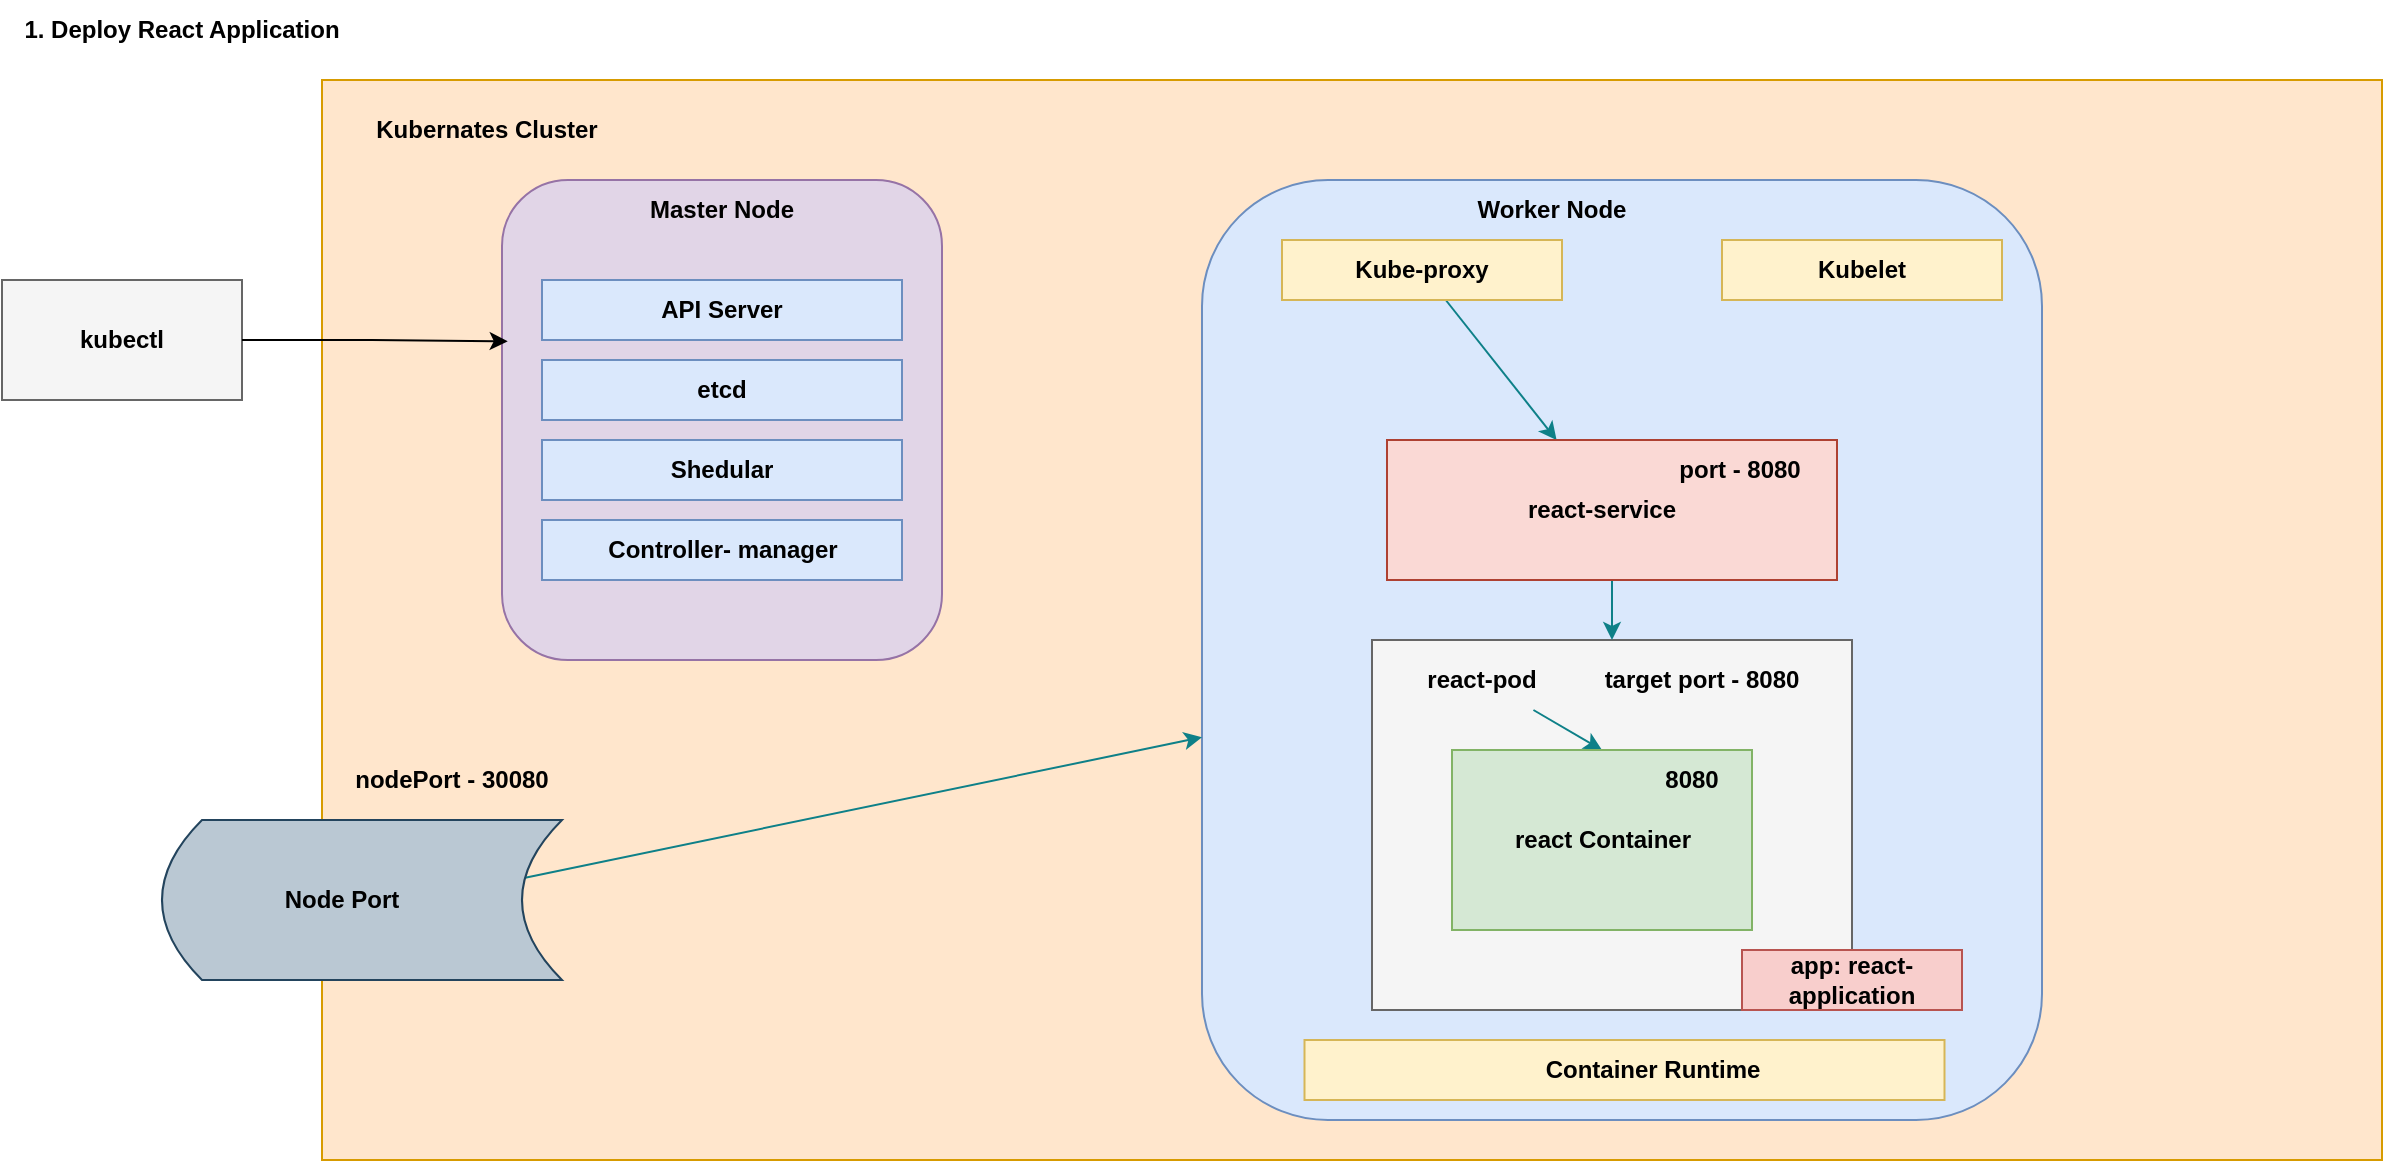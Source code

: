 <mxfile>
    <diagram id="rmNsdD6SMThuGXiYfxuw" name="Page-1">
        <mxGraphModel dx="432" dy="260" grid="1" gridSize="10" guides="1" tooltips="1" connect="1" arrows="1" fold="1" page="1" pageScale="1" pageWidth="850" pageHeight="1100" math="0" shadow="0">
            <root>
                <mxCell id="0"/>
                <mxCell id="1" parent="0"/>
                <mxCell id="2" value="1. Deploy React Application" style="text;html=1;align=center;verticalAlign=middle;whiteSpace=wrap;rounded=0;fontStyle=1" vertex="1" parent="1">
                    <mxGeometry x="40" y="240" width="180" height="30" as="geometry"/>
                </mxCell>
                <mxCell id="3" value="" style="rounded=0;whiteSpace=wrap;html=1;fillColor=#ffe6cc;strokeColor=#d79b00;" vertex="1" parent="1">
                    <mxGeometry x="200" y="280" width="1030" height="540" as="geometry"/>
                </mxCell>
                <mxCell id="4" value="" style="rounded=1;whiteSpace=wrap;html=1;fillColor=#e1d5e7;strokeColor=#9673a6;" vertex="1" parent="1">
                    <mxGeometry x="290" y="330" width="220" height="240" as="geometry"/>
                </mxCell>
                <mxCell id="5" value="&lt;b&gt;&lt;font color=&quot;#000000&quot;&gt;Kubernates Cluster&lt;/font&gt;&lt;/b&gt;" style="text;html=1;align=center;verticalAlign=middle;whiteSpace=wrap;rounded=0;" vertex="1" parent="1">
                    <mxGeometry x="210" y="290" width="145" height="30" as="geometry"/>
                </mxCell>
                <mxCell id="6" value="&lt;b&gt;&lt;font color=&quot;#000000&quot;&gt;Master Node&lt;/font&gt;&lt;/b&gt;" style="text;html=1;align=center;verticalAlign=middle;whiteSpace=wrap;rounded=0;" vertex="1" parent="1">
                    <mxGeometry x="355" y="330" width="90" height="30" as="geometry"/>
                </mxCell>
                <mxCell id="7" value="" style="group" connectable="0" vertex="1" parent="1">
                    <mxGeometry x="310" y="380" width="180" height="30" as="geometry"/>
                </mxCell>
                <mxCell id="8" value="" style="rounded=0;whiteSpace=wrap;html=1;fillColor=#dae8fc;strokeColor=#6c8ebf;" vertex="1" parent="7">
                    <mxGeometry width="180" height="30" as="geometry"/>
                </mxCell>
                <mxCell id="9" value="&lt;b&gt;&lt;font color=&quot;#000000&quot;&gt;API Server&lt;/font&gt;&lt;/b&gt;" style="text;html=1;align=center;verticalAlign=middle;whiteSpace=wrap;rounded=0;" vertex="1" parent="7">
                    <mxGeometry x="45" width="90" height="30" as="geometry"/>
                </mxCell>
                <mxCell id="10" value="" style="group" connectable="0" vertex="1" parent="1">
                    <mxGeometry x="310" y="420" width="180" height="30" as="geometry"/>
                </mxCell>
                <mxCell id="11" value="" style="rounded=0;whiteSpace=wrap;html=1;fillColor=#dae8fc;strokeColor=#6c8ebf;" vertex="1" parent="10">
                    <mxGeometry width="180" height="30" as="geometry"/>
                </mxCell>
                <mxCell id="12" value="&lt;b&gt;&lt;font color=&quot;#000000&quot;&gt;etcd&lt;/font&gt;&lt;/b&gt;" style="text;html=1;align=center;verticalAlign=middle;whiteSpace=wrap;rounded=0;" vertex="1" parent="10">
                    <mxGeometry x="45" width="90" height="30" as="geometry"/>
                </mxCell>
                <mxCell id="13" value="" style="group" connectable="0" vertex="1" parent="1">
                    <mxGeometry x="310" y="460" width="180" height="30" as="geometry"/>
                </mxCell>
                <mxCell id="14" value="" style="rounded=0;whiteSpace=wrap;html=1;fillColor=#dae8fc;strokeColor=#6c8ebf;" vertex="1" parent="13">
                    <mxGeometry width="180" height="30" as="geometry"/>
                </mxCell>
                <mxCell id="15" value="&lt;b&gt;&lt;font color=&quot;#000000&quot;&gt;Shedular&lt;/font&gt;&lt;/b&gt;" style="text;html=1;align=center;verticalAlign=middle;whiteSpace=wrap;rounded=0;" vertex="1" parent="13">
                    <mxGeometry x="45" width="90" height="30" as="geometry"/>
                </mxCell>
                <mxCell id="16" value="" style="group" connectable="0" vertex="1" parent="1">
                    <mxGeometry x="310" y="500" width="180" height="30" as="geometry"/>
                </mxCell>
                <mxCell id="17" value="" style="rounded=0;whiteSpace=wrap;html=1;fillColor=#dae8fc;strokeColor=#6c8ebf;" vertex="1" parent="16">
                    <mxGeometry width="180" height="30" as="geometry"/>
                </mxCell>
                <mxCell id="18" value="&lt;b&gt;&lt;font color=&quot;#000000&quot;&gt;Controller- manager&lt;/font&gt;&lt;/b&gt;" style="text;html=1;align=center;verticalAlign=middle;whiteSpace=wrap;rounded=0;" vertex="1" parent="16">
                    <mxGeometry x="27.5" width="125" height="30" as="geometry"/>
                </mxCell>
                <mxCell id="19" value="" style="rounded=1;whiteSpace=wrap;html=1;fillColor=#dae8fc;strokeColor=#6c8ebf;" vertex="1" parent="1">
                    <mxGeometry x="640" y="330" width="420" height="470" as="geometry"/>
                </mxCell>
                <mxCell id="20" value="&lt;b&gt;&lt;font color=&quot;#000000&quot;&gt;Worker Node&lt;/font&gt;&lt;/b&gt;" style="text;html=1;align=center;verticalAlign=middle;whiteSpace=wrap;rounded=0;" vertex="1" parent="1">
                    <mxGeometry x="770" y="330" width="90" height="30" as="geometry"/>
                </mxCell>
                <mxCell id="21" value="" style="group" connectable="0" vertex="1" parent="1">
                    <mxGeometry x="900" y="360" width="180" height="30" as="geometry"/>
                </mxCell>
                <mxCell id="22" value="" style="rounded=0;whiteSpace=wrap;html=1;fillColor=#fff2cc;strokeColor=#d6b656;" vertex="1" parent="21">
                    <mxGeometry width="140" height="30" as="geometry"/>
                </mxCell>
                <mxCell id="23" value="&lt;b&gt;&lt;font color=&quot;#000000&quot;&gt;Kubelet&lt;/font&gt;&lt;/b&gt;" style="text;html=1;align=center;verticalAlign=middle;whiteSpace=wrap;rounded=0;" vertex="1" parent="21">
                    <mxGeometry x="25" width="90" height="30" as="geometry"/>
                </mxCell>
                <mxCell id="24" value="" style="group" connectable="0" vertex="1" parent="1">
                    <mxGeometry x="691.25" y="760" width="320" height="30" as="geometry"/>
                </mxCell>
                <mxCell id="25" value="" style="rounded=0;whiteSpace=wrap;html=1;fillColor=#fff2cc;strokeColor=#d6b656;" vertex="1" parent="24">
                    <mxGeometry width="320" height="30" as="geometry"/>
                </mxCell>
                <mxCell id="26" value="&lt;b&gt;&lt;font color=&quot;#000000&quot;&gt;Container Runtime&lt;/font&gt;&lt;/b&gt;" style="text;html=1;align=center;verticalAlign=middle;whiteSpace=wrap;rounded=0;" vertex="1" parent="24">
                    <mxGeometry x="57.5" width="232.5" height="30" as="geometry"/>
                </mxCell>
                <mxCell id="27" value="" style="rounded=0;whiteSpace=wrap;html=1;fillColor=#f5f5f5;fontColor=#333333;strokeColor=#666666;" vertex="1" parent="1">
                    <mxGeometry x="725" y="560" width="240" height="185" as="geometry"/>
                </mxCell>
                <mxCell id="28" style="edgeStyle=none;html=1;entryX=0.5;entryY=0;entryDx=0;entryDy=0;fontColor=#000000;fillColor=#b0e3e6;strokeColor=#0e8088;" edge="1" parent="1" source="29" target="32">
                    <mxGeometry relative="1" as="geometry"/>
                </mxCell>
                <mxCell id="29" value="&lt;b&gt;&lt;font color=&quot;#000000&quot;&gt;react-pod&lt;/font&gt;&lt;/b&gt;" style="text;html=1;align=center;verticalAlign=middle;whiteSpace=wrap;rounded=0;" vertex="1" parent="1">
                    <mxGeometry x="730" y="565" width="100" height="30" as="geometry"/>
                </mxCell>
                <mxCell id="30" value="" style="group" connectable="0" vertex="1" parent="1">
                    <mxGeometry x="765" y="615" width="150" height="90" as="geometry"/>
                </mxCell>
                <mxCell id="31" value="" style="group" connectable="0" vertex="1" parent="30">
                    <mxGeometry width="150" height="90" as="geometry"/>
                </mxCell>
                <mxCell id="32" value="" style="rounded=0;whiteSpace=wrap;html=1;fillColor=#d5e8d4;strokeColor=#82b366;" vertex="1" parent="31">
                    <mxGeometry width="150" height="90" as="geometry"/>
                </mxCell>
                <mxCell id="33" value="&lt;font color=&quot;#000000&quot;&gt;&lt;b&gt;react Container&lt;/b&gt;&lt;/font&gt;" style="text;html=1;align=center;verticalAlign=middle;whiteSpace=wrap;rounded=0;" vertex="1" parent="31">
                    <mxGeometry x="12.5" y="22.5" width="125" height="45" as="geometry"/>
                </mxCell>
                <mxCell id="34" value="&lt;b&gt;8080&lt;/b&gt;" style="text;html=1;strokeColor=none;fillColor=none;align=center;verticalAlign=middle;whiteSpace=wrap;rounded=0;fontColor=#000000;" vertex="1" parent="31">
                    <mxGeometry x="90" width="60" height="30" as="geometry"/>
                </mxCell>
                <mxCell id="35" value="" style="group" connectable="0" vertex="1" parent="1">
                    <mxGeometry x="930" y="715" width="180" height="30" as="geometry"/>
                </mxCell>
                <mxCell id="36" value="" style="rounded=0;whiteSpace=wrap;html=1;fillColor=#fff2cc;strokeColor=#d6b656;" vertex="1" parent="35">
                    <mxGeometry x="-20" width="110" height="30" as="geometry"/>
                </mxCell>
                <mxCell id="37" value="&lt;b&gt;&lt;font color=&quot;#000000&quot;&gt;app: react-application&lt;/font&gt;&lt;/b&gt;" style="text;html=1;align=center;verticalAlign=middle;whiteSpace=wrap;rounded=0;fillColor=#f8cecc;strokeColor=#b85450;" vertex="1" parent="35">
                    <mxGeometry x="-20" width="110" height="30" as="geometry"/>
                </mxCell>
                <mxCell id="38" value="" style="group" connectable="0" vertex="1" parent="1">
                    <mxGeometry x="40" y="380" width="120" height="60" as="geometry"/>
                </mxCell>
                <mxCell id="39" value="" style="rounded=0;whiteSpace=wrap;html=1;fillColor=#f5f5f5;fontColor=#333333;strokeColor=#666666;" vertex="1" parent="38">
                    <mxGeometry width="120" height="60" as="geometry"/>
                </mxCell>
                <mxCell id="40" value="&lt;b&gt;&lt;font color=&quot;#000000&quot;&gt;kubectl&lt;/font&gt;&lt;/b&gt;" style="text;html=1;align=center;verticalAlign=middle;whiteSpace=wrap;rounded=0;" vertex="1" parent="38">
                    <mxGeometry x="30" y="15" width="60" height="30" as="geometry"/>
                </mxCell>
                <mxCell id="41" style="edgeStyle=orthogonalEdgeStyle;rounded=0;orthogonalLoop=1;jettySize=auto;html=1;entryX=0.013;entryY=0.336;entryDx=0;entryDy=0;entryPerimeter=0;" edge="1" parent="1" source="39" target="4">
                    <mxGeometry relative="1" as="geometry"/>
                </mxCell>
                <mxCell id="42" style="edgeStyle=none;html=1;fontColor=#000000;fillColor=#b0e3e6;strokeColor=#0e8088;" edge="1" parent="1" source="43" target="49">
                    <mxGeometry relative="1" as="geometry"/>
                </mxCell>
                <mxCell id="43" value="" style="rounded=0;whiteSpace=wrap;html=1;fillColor=#fff2cc;strokeColor=#d6b656;" vertex="1" parent="1">
                    <mxGeometry x="680" y="360" width="140" height="30" as="geometry"/>
                </mxCell>
                <mxCell id="44" value="&lt;b&gt;&lt;font color=&quot;#000000&quot;&gt;Kube-proxy&lt;/font&gt;&lt;/b&gt;" style="text;html=1;align=center;verticalAlign=middle;whiteSpace=wrap;rounded=0;" vertex="1" parent="1">
                    <mxGeometry x="705" y="360" width="90" height="30" as="geometry"/>
                </mxCell>
                <mxCell id="45" style="edgeStyle=none;html=1;fontColor=#000000;fillColor=#b0e3e6;strokeColor=#0e8088;exitX=0.902;exitY=0.364;exitDx=0;exitDy=0;exitPerimeter=0;" edge="1" parent="1" source="46" target="19">
                    <mxGeometry relative="1" as="geometry"/>
                </mxCell>
                <mxCell id="46" value="" style="shape=dataStorage;whiteSpace=wrap;html=1;fixedSize=1;fillColor=#bac8d3;strokeColor=#23445d;" vertex="1" parent="1">
                    <mxGeometry x="120" y="650" width="200" height="80" as="geometry"/>
                </mxCell>
                <mxCell id="47" value="&lt;b&gt;Node Port&lt;/b&gt;" style="text;html=1;strokeColor=none;fillColor=none;align=center;verticalAlign=middle;whiteSpace=wrap;rounded=0;fontColor=#000000;" vertex="1" parent="1">
                    <mxGeometry x="180" y="675" width="60" height="30" as="geometry"/>
                </mxCell>
                <mxCell id="48" style="edgeStyle=none;html=1;entryX=0.5;entryY=0;entryDx=0;entryDy=0;fontColor=#000000;fillColor=#b0e3e6;strokeColor=#0e8088;" edge="1" parent="1" source="49" target="27">
                    <mxGeometry relative="1" as="geometry"/>
                </mxCell>
                <mxCell id="49" value="" style="rounded=0;whiteSpace=wrap;html=1;fillColor=#fad9d5;strokeColor=#ae4132;" vertex="1" parent="1">
                    <mxGeometry x="732.5" y="460" width="225" height="70" as="geometry"/>
                </mxCell>
                <mxCell id="50" value="&lt;b&gt;&lt;font color=&quot;#000000&quot;&gt;react-service&lt;/font&gt;&lt;/b&gt;" style="text;html=1;align=center;verticalAlign=middle;whiteSpace=wrap;rounded=0;" vertex="1" parent="1">
                    <mxGeometry x="790" y="480" width="100" height="30" as="geometry"/>
                </mxCell>
                <mxCell id="51" value="&lt;b&gt;nodePort - 30080&lt;/b&gt;" style="text;html=1;strokeColor=none;fillColor=none;align=center;verticalAlign=middle;whiteSpace=wrap;rounded=0;fontColor=#000000;" vertex="1" parent="1">
                    <mxGeometry x="210" y="615" width="110" height="30" as="geometry"/>
                </mxCell>
                <mxCell id="52" value="&lt;b&gt;target port - 8080&lt;/b&gt;" style="text;html=1;strokeColor=none;fillColor=none;align=center;verticalAlign=middle;whiteSpace=wrap;rounded=0;fontColor=#000000;" vertex="1" parent="1">
                    <mxGeometry x="820" y="565" width="140" height="30" as="geometry"/>
                </mxCell>
                <mxCell id="53" value="&lt;b&gt;port - 8080&lt;/b&gt;" style="text;html=1;strokeColor=none;fillColor=none;align=center;verticalAlign=middle;whiteSpace=wrap;rounded=0;fontColor=#000000;" vertex="1" parent="1">
                    <mxGeometry x="860" y="460" width="97.5" height="30" as="geometry"/>
                </mxCell>
            </root>
        </mxGraphModel>
    </diagram>
</mxfile>